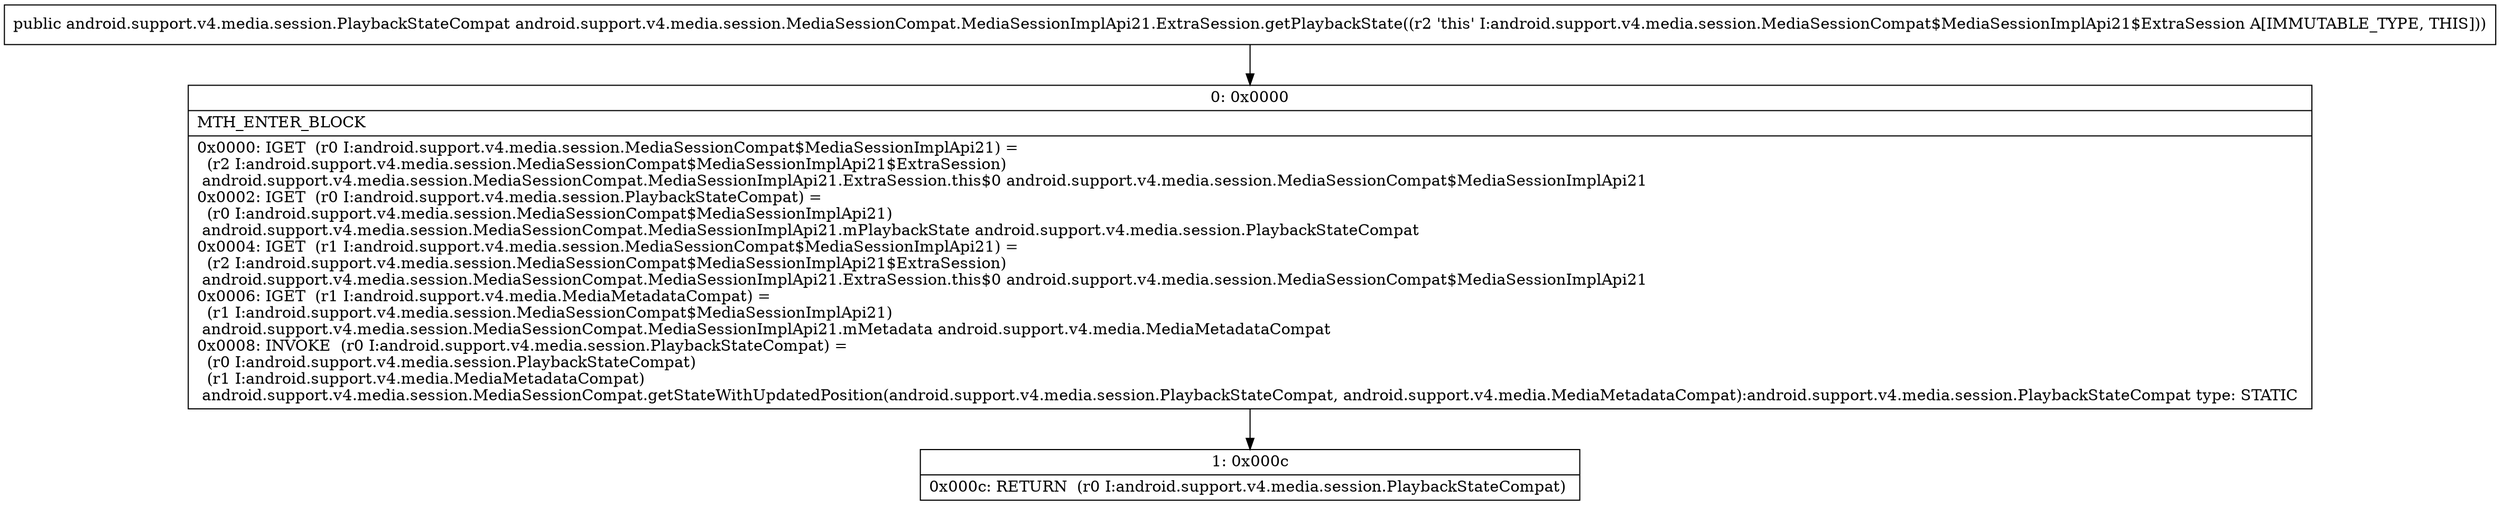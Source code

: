 digraph "CFG forandroid.support.v4.media.session.MediaSessionCompat.MediaSessionImplApi21.ExtraSession.getPlaybackState()Landroid\/support\/v4\/media\/session\/PlaybackStateCompat;" {
Node_0 [shape=record,label="{0\:\ 0x0000|MTH_ENTER_BLOCK\l|0x0000: IGET  (r0 I:android.support.v4.media.session.MediaSessionCompat$MediaSessionImplApi21) = \l  (r2 I:android.support.v4.media.session.MediaSessionCompat$MediaSessionImplApi21$ExtraSession)\l android.support.v4.media.session.MediaSessionCompat.MediaSessionImplApi21.ExtraSession.this$0 android.support.v4.media.session.MediaSessionCompat$MediaSessionImplApi21 \l0x0002: IGET  (r0 I:android.support.v4.media.session.PlaybackStateCompat) = \l  (r0 I:android.support.v4.media.session.MediaSessionCompat$MediaSessionImplApi21)\l android.support.v4.media.session.MediaSessionCompat.MediaSessionImplApi21.mPlaybackState android.support.v4.media.session.PlaybackStateCompat \l0x0004: IGET  (r1 I:android.support.v4.media.session.MediaSessionCompat$MediaSessionImplApi21) = \l  (r2 I:android.support.v4.media.session.MediaSessionCompat$MediaSessionImplApi21$ExtraSession)\l android.support.v4.media.session.MediaSessionCompat.MediaSessionImplApi21.ExtraSession.this$0 android.support.v4.media.session.MediaSessionCompat$MediaSessionImplApi21 \l0x0006: IGET  (r1 I:android.support.v4.media.MediaMetadataCompat) = \l  (r1 I:android.support.v4.media.session.MediaSessionCompat$MediaSessionImplApi21)\l android.support.v4.media.session.MediaSessionCompat.MediaSessionImplApi21.mMetadata android.support.v4.media.MediaMetadataCompat \l0x0008: INVOKE  (r0 I:android.support.v4.media.session.PlaybackStateCompat) = \l  (r0 I:android.support.v4.media.session.PlaybackStateCompat)\l  (r1 I:android.support.v4.media.MediaMetadataCompat)\l android.support.v4.media.session.MediaSessionCompat.getStateWithUpdatedPosition(android.support.v4.media.session.PlaybackStateCompat, android.support.v4.media.MediaMetadataCompat):android.support.v4.media.session.PlaybackStateCompat type: STATIC \l}"];
Node_1 [shape=record,label="{1\:\ 0x000c|0x000c: RETURN  (r0 I:android.support.v4.media.session.PlaybackStateCompat) \l}"];
MethodNode[shape=record,label="{public android.support.v4.media.session.PlaybackStateCompat android.support.v4.media.session.MediaSessionCompat.MediaSessionImplApi21.ExtraSession.getPlaybackState((r2 'this' I:android.support.v4.media.session.MediaSessionCompat$MediaSessionImplApi21$ExtraSession A[IMMUTABLE_TYPE, THIS])) }"];
MethodNode -> Node_0;
Node_0 -> Node_1;
}

